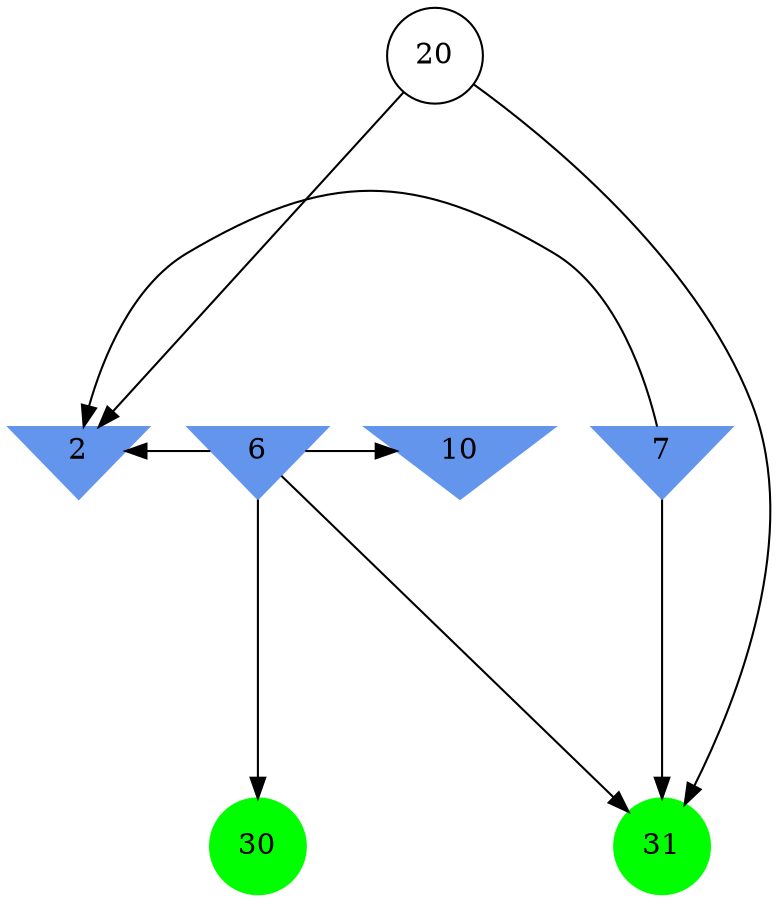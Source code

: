 digraph brain {
	ranksep=2.0;
	2 [shape=invtriangle,style=filled,color=cornflowerblue];
	6 [shape=invtriangle,style=filled,color=cornflowerblue];
	7 [shape=invtriangle,style=filled,color=cornflowerblue];
	10 [shape=invtriangle,style=filled,color=cornflowerblue];
	20 [shape=circle,color=black];
	30 [shape=circle,style=filled,color=green];
	31 [shape=circle,style=filled,color=green];
	6	->	31;
	6	->	2;
	7	->	31;
	7	->	2;
	20	->	31;
	20	->	2;
	6	->	10;
	6	->	30;
	{ rank=same; 2; 6; 7; 10; }
	{ rank=same; 20; }
	{ rank=same; 30; 31; }
}
